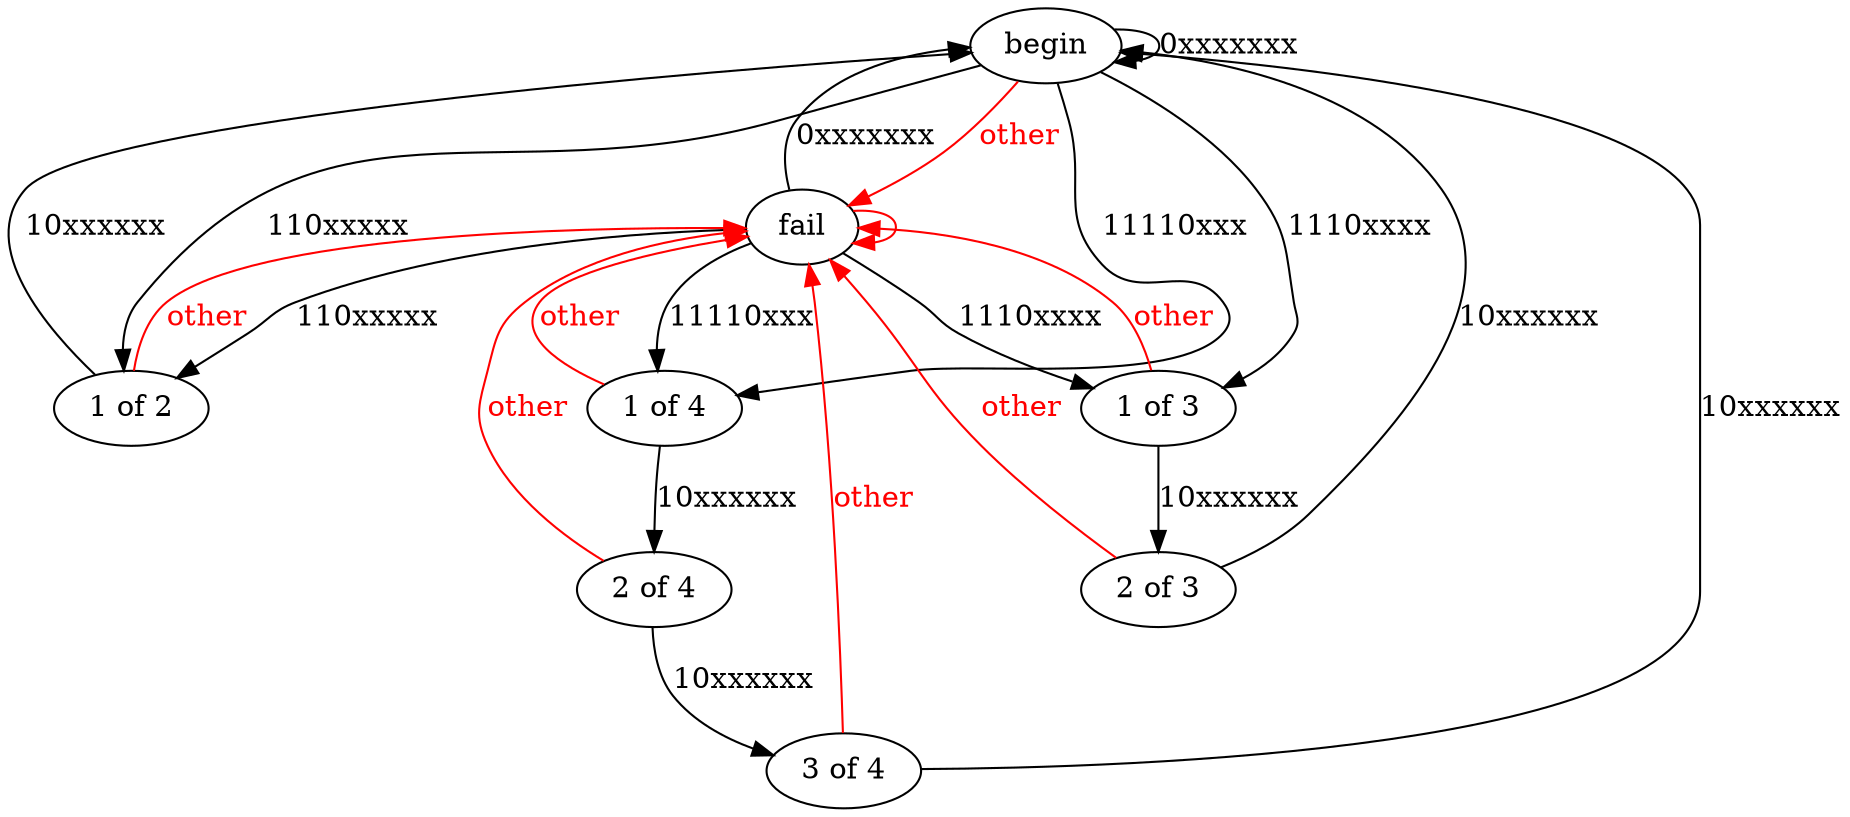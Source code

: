 digraph g {
begin     [label="begin"];
fail      [label="fail"];
read1of2  [label="1 of 2"];
read1of3  [label="1 of 3"];
read2of3  [label="2 of 3"];
read1of4  [label="1 of 4"];
read2of4  [label="2 of 4"];
read3of4  [label="3 of 4"];

begin -> begin    [label="0xxxxxxx"];
begin -> fail     [label="other",color="red",fontcolor="red"];
begin -> read1of2 [label="110xxxxx"];
begin -> read1of3 [label="1110xxxx"];
begin -> read1of4 [label="11110xxx"];

read1of2 -> begin [label="10xxxxxx"];
read1of2 -> fail [label="other",color="red",fontcolor="red"];

read1of3 -> read2of3 [label="10xxxxxx"];
read1of3 -> fail     [label="other",color="red",fontcolor="red"];
read2of3 -> begin    [label="10xxxxxx"];
read2of3 -> fail     [label="other",color="red",fontcolor="red"];

read1of4 -> read2of4 [label="10xxxxxx"];
read1of4 -> fail     [label="other",color="red",fontcolor="red"];
read2of4 -> read3of4 [label="10xxxxxx"];
read2of4 -> fail     [label="other",color="red",fontcolor="red"];
read3of4 -> begin    [label="10xxxxxx"];
read3of4 -> fail     [label="other",color="red",fontcolor="red"];

fail -> begin    [label="0xxxxxxx"];
fail -> read1of2 [label="110xxxxx"];
fail -> read1of3 [label="1110xxxx"];
fail -> read1of4 [label="11110xxx"];
fail -> fail     [lable="other",color="red",fontcolor="red"];

}
